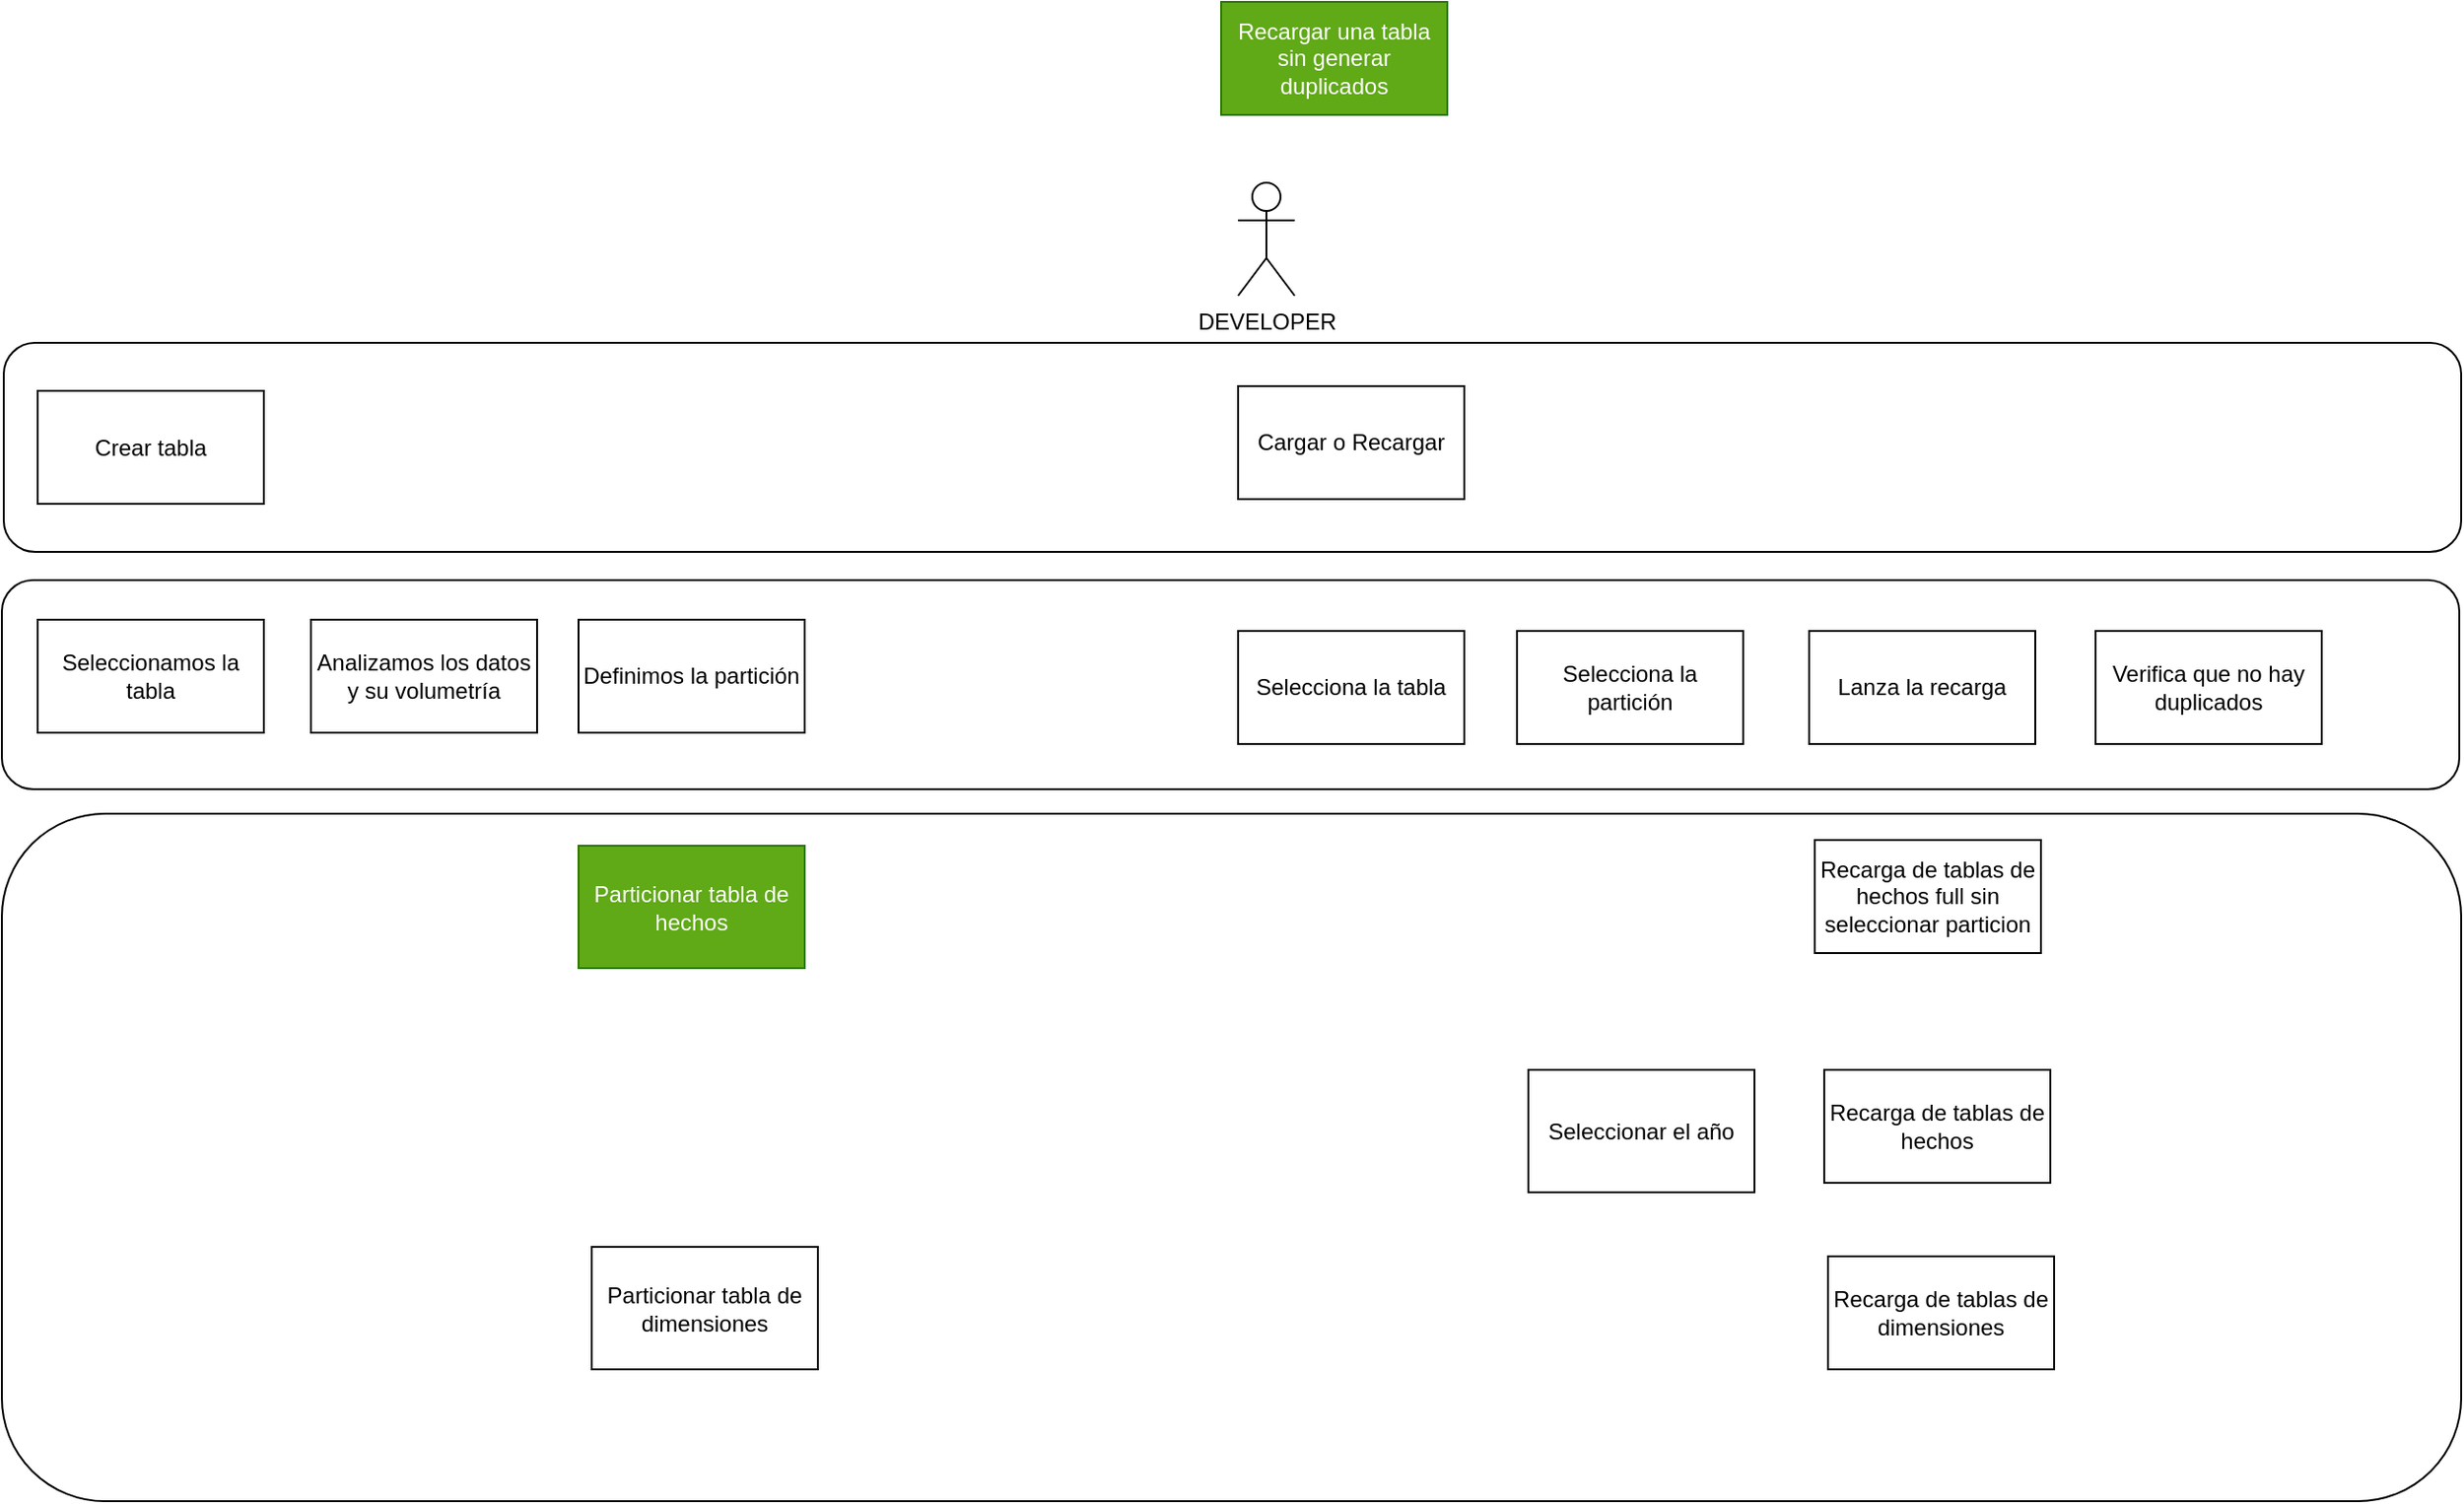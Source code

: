 <mxfile version="20.3.0" type="device"><diagram id="h4vle8XdZ9HBvZpGNerz" name="User Story Mapping"><mxGraphModel dx="2213" dy="1255" grid="0" gridSize="10" guides="1" tooltips="1" connect="1" arrows="1" fold="1" page="0" pageScale="1" pageWidth="827" pageHeight="1169" math="0" shadow="0"><root><mxCell id="0"/><mxCell id="1" parent="0"/><mxCell id="Tq3yDzexwqblaNtpTQZn-9" value="" style="rounded=1;whiteSpace=wrap;html=1;hachureGap=4;" parent="1" vertex="1"><mxGeometry x="-723" y="271" width="1305" height="365" as="geometry"/></mxCell><mxCell id="Tq3yDzexwqblaNtpTQZn-8" value="" style="rounded=1;whiteSpace=wrap;html=1;hachureGap=4;" parent="1" vertex="1"><mxGeometry x="-723" y="147" width="1304" height="111" as="geometry"/></mxCell><mxCell id="Tq3yDzexwqblaNtpTQZn-1" value="Recargar una tabla sin generar duplicados" style="rounded=0;whiteSpace=wrap;html=1;hachureGap=4;fillColor=#60a917;fontColor=#ffffff;strokeColor=#2D7600;" parent="1" vertex="1"><mxGeometry x="-76" y="-160" width="120" height="60" as="geometry"/></mxCell><mxCell id="Tq3yDzexwqblaNtpTQZn-3" value="Selecciona la tabla" style="rounded=0;whiteSpace=wrap;html=1;hachureGap=4;" parent="1" vertex="1"><mxGeometry x="-67" y="174" width="120" height="60" as="geometry"/></mxCell><mxCell id="Tq3yDzexwqblaNtpTQZn-4" value="Lanza la recarga" style="rounded=0;whiteSpace=wrap;html=1;hachureGap=4;" parent="1" vertex="1"><mxGeometry x="236" y="174" width="120" height="60" as="geometry"/></mxCell><mxCell id="Tq3yDzexwqblaNtpTQZn-5" value="Recarga de tablas de hechos" style="rounded=0;whiteSpace=wrap;html=1;hachureGap=4;" parent="1" vertex="1"><mxGeometry x="244" y="407" width="120" height="60" as="geometry"/></mxCell><mxCell id="Tq3yDzexwqblaNtpTQZn-6" value="Recarga de tablas de dimensiones" style="rounded=0;whiteSpace=wrap;html=1;hachureGap=4;" parent="1" vertex="1"><mxGeometry x="246" y="506" width="120" height="60" as="geometry"/></mxCell><mxCell id="Tq3yDzexwqblaNtpTQZn-10" value="DEVELOPER" style="shape=umlActor;verticalLabelPosition=bottom;verticalAlign=top;html=1;outlineConnect=0;hachureGap=4;" parent="1" vertex="1"><mxGeometry x="-67" y="-64" width="30" height="60" as="geometry"/></mxCell><mxCell id="Tq3yDzexwqblaNtpTQZn-11" value="Selecciona la partición" style="rounded=0;whiteSpace=wrap;html=1;hachureGap=4;" parent="1" vertex="1"><mxGeometry x="81" y="174" width="120" height="60" as="geometry"/></mxCell><mxCell id="Tq3yDzexwqblaNtpTQZn-12" value="Verifica que no hay duplicados" style="rounded=0;whiteSpace=wrap;html=1;hachureGap=4;" parent="1" vertex="1"><mxGeometry x="388" y="174" width="120" height="60" as="geometry"/></mxCell><mxCell id="QEv0TVXKzNTlXOrFKRMH-1" value="" style="rounded=1;whiteSpace=wrap;html=1;hachureGap=4;" parent="1" vertex="1"><mxGeometry x="-722" y="21" width="1304" height="111" as="geometry"/></mxCell><mxCell id="QEv0TVXKzNTlXOrFKRMH-5" value="Cargar o Recargar" style="rounded=0;whiteSpace=wrap;html=1;hachureGap=4;" parent="1" vertex="1"><mxGeometry x="-67" y="44" width="120" height="60" as="geometry"/></mxCell><mxCell id="QEv0TVXKzNTlXOrFKRMH-6" value="Crear tabla" style="rounded=0;whiteSpace=wrap;html=1;hachureGap=4;" parent="1" vertex="1"><mxGeometry x="-704" y="46.5" width="120" height="60" as="geometry"/></mxCell><mxCell id="QEv0TVXKzNTlXOrFKRMH-7" value="Seleccionamos la tabla" style="rounded=0;whiteSpace=wrap;html=1;hachureGap=4;" parent="1" vertex="1"><mxGeometry x="-704" y="168" width="120" height="60" as="geometry"/></mxCell><mxCell id="QEv0TVXKzNTlXOrFKRMH-8" value="Analizamos los datos y su volumetría" style="rounded=0;whiteSpace=wrap;html=1;hachureGap=4;" parent="1" vertex="1"><mxGeometry x="-559" y="168" width="120" height="60" as="geometry"/></mxCell><mxCell id="QEv0TVXKzNTlXOrFKRMH-9" value="Definimos la partición" style="rounded=0;whiteSpace=wrap;html=1;hachureGap=4;" parent="1" vertex="1"><mxGeometry x="-417" y="168" width="120" height="60" as="geometry"/></mxCell><mxCell id="QEv0TVXKzNTlXOrFKRMH-10" value="Particionar tabla de hechos" style="rounded=0;whiteSpace=wrap;html=1;hachureGap=4;fillColor=#60a917;fontColor=#ffffff;strokeColor=#2D7600;" parent="1" vertex="1"><mxGeometry x="-417" y="288" width="120" height="65" as="geometry"/></mxCell><mxCell id="QEv0TVXKzNTlXOrFKRMH-11" value="Particionar tabla de dimensiones" style="rounded=0;whiteSpace=wrap;html=1;hachureGap=4;" parent="1" vertex="1"><mxGeometry x="-410" y="501" width="120" height="65" as="geometry"/></mxCell><mxCell id="QEv0TVXKzNTlXOrFKRMH-12" value="Seleccionar el año" style="rounded=0;whiteSpace=wrap;html=1;hachureGap=4;" parent="1" vertex="1"><mxGeometry x="87" y="407" width="120" height="65" as="geometry"/></mxCell><mxCell id="QEv0TVXKzNTlXOrFKRMH-13" value="Recarga de tablas de hechos full sin seleccionar particion" style="rounded=0;whiteSpace=wrap;html=1;hachureGap=4;" parent="1" vertex="1"><mxGeometry x="239" y="285" width="120" height="60" as="geometry"/></mxCell></root></mxGraphModel></diagram></mxfile>